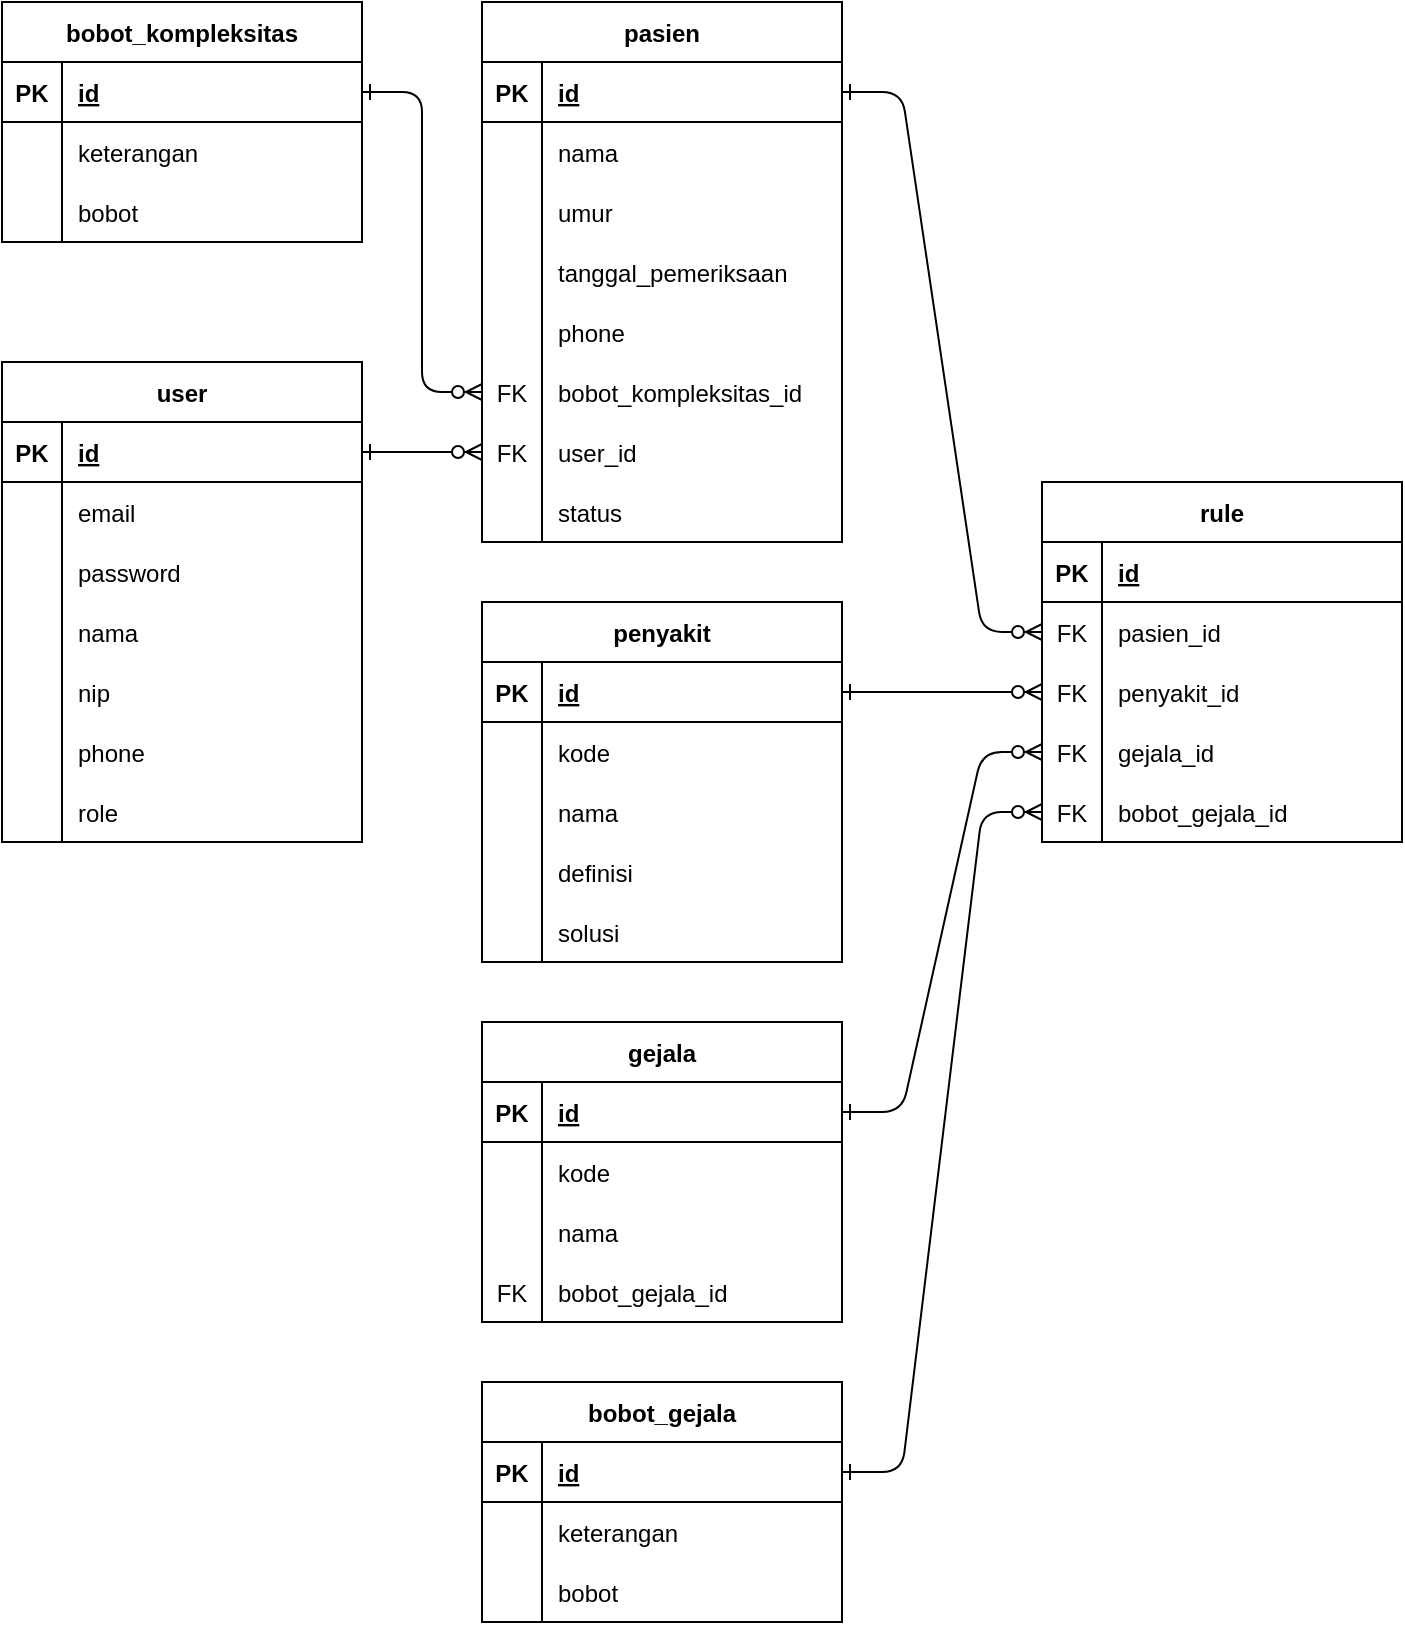 <mxfile version="20.8.16" type="device"><diagram id="R2lEEEUBdFMjLlhIrx00" name="Page-1"><mxGraphModel dx="749" dy="879" grid="1" gridSize="10" guides="1" tooltips="1" connect="1" arrows="1" fold="1" page="1" pageScale="1" pageWidth="850" pageHeight="1100" math="0" shadow="0" extFonts="Permanent Marker^https://fonts.googleapis.com/css?family=Permanent+Marker"><root><mxCell id="0"/><mxCell id="1" parent="0"/><mxCell id="hk6GwbG_TK2YWN2rz_Iq-6" value="user" style="shape=table;startSize=30;container=1;collapsible=1;childLayout=tableLayout;fixedRows=1;rowLines=0;fontStyle=1;align=center;resizeLast=1;" parent="1" vertex="1"><mxGeometry x="20" y="200" width="180" height="240" as="geometry"/></mxCell><mxCell id="hk6GwbG_TK2YWN2rz_Iq-7" value="" style="shape=tableRow;horizontal=0;startSize=0;swimlaneHead=0;swimlaneBody=0;fillColor=none;collapsible=0;dropTarget=0;points=[[0,0.5],[1,0.5]];portConstraint=eastwest;top=0;left=0;right=0;bottom=1;" parent="hk6GwbG_TK2YWN2rz_Iq-6" vertex="1"><mxGeometry y="30" width="180" height="30" as="geometry"/></mxCell><mxCell id="hk6GwbG_TK2YWN2rz_Iq-8" value="PK" style="shape=partialRectangle;connectable=0;fillColor=none;top=0;left=0;bottom=0;right=0;fontStyle=1;overflow=hidden;" parent="hk6GwbG_TK2YWN2rz_Iq-7" vertex="1"><mxGeometry width="30" height="30" as="geometry"><mxRectangle width="30" height="30" as="alternateBounds"/></mxGeometry></mxCell><mxCell id="hk6GwbG_TK2YWN2rz_Iq-9" value="id" style="shape=partialRectangle;connectable=0;fillColor=none;top=0;left=0;bottom=0;right=0;align=left;spacingLeft=6;fontStyle=5;overflow=hidden;" parent="hk6GwbG_TK2YWN2rz_Iq-7" vertex="1"><mxGeometry x="30" width="150" height="30" as="geometry"><mxRectangle width="150" height="30" as="alternateBounds"/></mxGeometry></mxCell><mxCell id="hk6GwbG_TK2YWN2rz_Iq-16" value="" style="shape=tableRow;horizontal=0;startSize=0;swimlaneHead=0;swimlaneBody=0;fillColor=none;collapsible=0;dropTarget=0;points=[[0,0.5],[1,0.5]];portConstraint=eastwest;top=0;left=0;right=0;bottom=0;" parent="hk6GwbG_TK2YWN2rz_Iq-6" vertex="1"><mxGeometry y="60" width="180" height="30" as="geometry"/></mxCell><mxCell id="hk6GwbG_TK2YWN2rz_Iq-17" value="" style="shape=partialRectangle;connectable=0;fillColor=none;top=0;left=0;bottom=0;right=0;editable=1;overflow=hidden;" parent="hk6GwbG_TK2YWN2rz_Iq-16" vertex="1"><mxGeometry width="30" height="30" as="geometry"><mxRectangle width="30" height="30" as="alternateBounds"/></mxGeometry></mxCell><mxCell id="hk6GwbG_TK2YWN2rz_Iq-18" value="email" style="shape=partialRectangle;connectable=0;fillColor=none;top=0;left=0;bottom=0;right=0;align=left;spacingLeft=6;overflow=hidden;" parent="hk6GwbG_TK2YWN2rz_Iq-16" vertex="1"><mxGeometry x="30" width="150" height="30" as="geometry"><mxRectangle width="150" height="30" as="alternateBounds"/></mxGeometry></mxCell><mxCell id="hk6GwbG_TK2YWN2rz_Iq-19" value="" style="shape=tableRow;horizontal=0;startSize=0;swimlaneHead=0;swimlaneBody=0;fillColor=none;collapsible=0;dropTarget=0;points=[[0,0.5],[1,0.5]];portConstraint=eastwest;top=0;left=0;right=0;bottom=0;" parent="hk6GwbG_TK2YWN2rz_Iq-6" vertex="1"><mxGeometry y="90" width="180" height="30" as="geometry"/></mxCell><mxCell id="hk6GwbG_TK2YWN2rz_Iq-20" value="" style="shape=partialRectangle;connectable=0;fillColor=none;top=0;left=0;bottom=0;right=0;editable=1;overflow=hidden;" parent="hk6GwbG_TK2YWN2rz_Iq-19" vertex="1"><mxGeometry width="30" height="30" as="geometry"><mxRectangle width="30" height="30" as="alternateBounds"/></mxGeometry></mxCell><mxCell id="hk6GwbG_TK2YWN2rz_Iq-21" value="password" style="shape=partialRectangle;connectable=0;fillColor=none;top=0;left=0;bottom=0;right=0;align=left;spacingLeft=6;overflow=hidden;" parent="hk6GwbG_TK2YWN2rz_Iq-19" vertex="1"><mxGeometry x="30" width="150" height="30" as="geometry"><mxRectangle width="150" height="30" as="alternateBounds"/></mxGeometry></mxCell><mxCell id="hk6GwbG_TK2YWN2rz_Iq-10" value="" style="shape=tableRow;horizontal=0;startSize=0;swimlaneHead=0;swimlaneBody=0;fillColor=none;collapsible=0;dropTarget=0;points=[[0,0.5],[1,0.5]];portConstraint=eastwest;top=0;left=0;right=0;bottom=0;" parent="hk6GwbG_TK2YWN2rz_Iq-6" vertex="1"><mxGeometry y="120" width="180" height="30" as="geometry"/></mxCell><mxCell id="hk6GwbG_TK2YWN2rz_Iq-11" value="" style="shape=partialRectangle;connectable=0;fillColor=none;top=0;left=0;bottom=0;right=0;editable=1;overflow=hidden;" parent="hk6GwbG_TK2YWN2rz_Iq-10" vertex="1"><mxGeometry width="30" height="30" as="geometry"><mxRectangle width="30" height="30" as="alternateBounds"/></mxGeometry></mxCell><mxCell id="hk6GwbG_TK2YWN2rz_Iq-12" value="nama" style="shape=partialRectangle;connectable=0;fillColor=none;top=0;left=0;bottom=0;right=0;align=left;spacingLeft=6;overflow=hidden;" parent="hk6GwbG_TK2YWN2rz_Iq-10" vertex="1"><mxGeometry x="30" width="150" height="30" as="geometry"><mxRectangle width="150" height="30" as="alternateBounds"/></mxGeometry></mxCell><mxCell id="hk6GwbG_TK2YWN2rz_Iq-13" value="" style="shape=tableRow;horizontal=0;startSize=0;swimlaneHead=0;swimlaneBody=0;fillColor=none;collapsible=0;dropTarget=0;points=[[0,0.5],[1,0.5]];portConstraint=eastwest;top=0;left=0;right=0;bottom=0;" parent="hk6GwbG_TK2YWN2rz_Iq-6" vertex="1"><mxGeometry y="150" width="180" height="30" as="geometry"/></mxCell><mxCell id="hk6GwbG_TK2YWN2rz_Iq-14" value="" style="shape=partialRectangle;connectable=0;fillColor=none;top=0;left=0;bottom=0;right=0;editable=1;overflow=hidden;" parent="hk6GwbG_TK2YWN2rz_Iq-13" vertex="1"><mxGeometry width="30" height="30" as="geometry"><mxRectangle width="30" height="30" as="alternateBounds"/></mxGeometry></mxCell><mxCell id="hk6GwbG_TK2YWN2rz_Iq-15" value="nip" style="shape=partialRectangle;connectable=0;fillColor=none;top=0;left=0;bottom=0;right=0;align=left;spacingLeft=6;overflow=hidden;" parent="hk6GwbG_TK2YWN2rz_Iq-13" vertex="1"><mxGeometry x="30" width="150" height="30" as="geometry"><mxRectangle width="150" height="30" as="alternateBounds"/></mxGeometry></mxCell><mxCell id="hk6GwbG_TK2YWN2rz_Iq-31" value="" style="shape=tableRow;horizontal=0;startSize=0;swimlaneHead=0;swimlaneBody=0;fillColor=none;collapsible=0;dropTarget=0;points=[[0,0.5],[1,0.5]];portConstraint=eastwest;top=0;left=0;right=0;bottom=0;" parent="hk6GwbG_TK2YWN2rz_Iq-6" vertex="1"><mxGeometry y="180" width="180" height="30" as="geometry"/></mxCell><mxCell id="hk6GwbG_TK2YWN2rz_Iq-32" value="" style="shape=partialRectangle;connectable=0;fillColor=none;top=0;left=0;bottom=0;right=0;editable=1;overflow=hidden;" parent="hk6GwbG_TK2YWN2rz_Iq-31" vertex="1"><mxGeometry width="30" height="30" as="geometry"><mxRectangle width="30" height="30" as="alternateBounds"/></mxGeometry></mxCell><mxCell id="hk6GwbG_TK2YWN2rz_Iq-33" value="phone" style="shape=partialRectangle;connectable=0;fillColor=none;top=0;left=0;bottom=0;right=0;align=left;spacingLeft=6;overflow=hidden;" parent="hk6GwbG_TK2YWN2rz_Iq-31" vertex="1"><mxGeometry x="30" width="150" height="30" as="geometry"><mxRectangle width="150" height="30" as="alternateBounds"/></mxGeometry></mxCell><mxCell id="hk6GwbG_TK2YWN2rz_Iq-28" value="" style="shape=tableRow;horizontal=0;startSize=0;swimlaneHead=0;swimlaneBody=0;fillColor=none;collapsible=0;dropTarget=0;points=[[0,0.5],[1,0.5]];portConstraint=eastwest;top=0;left=0;right=0;bottom=0;" parent="hk6GwbG_TK2YWN2rz_Iq-6" vertex="1"><mxGeometry y="210" width="180" height="30" as="geometry"/></mxCell><mxCell id="hk6GwbG_TK2YWN2rz_Iq-29" value="" style="shape=partialRectangle;connectable=0;fillColor=none;top=0;left=0;bottom=0;right=0;editable=1;overflow=hidden;" parent="hk6GwbG_TK2YWN2rz_Iq-28" vertex="1"><mxGeometry width="30" height="30" as="geometry"><mxRectangle width="30" height="30" as="alternateBounds"/></mxGeometry></mxCell><mxCell id="hk6GwbG_TK2YWN2rz_Iq-30" value="role" style="shape=partialRectangle;connectable=0;fillColor=none;top=0;left=0;bottom=0;right=0;align=left;spacingLeft=6;overflow=hidden;" parent="hk6GwbG_TK2YWN2rz_Iq-28" vertex="1"><mxGeometry x="30" width="150" height="30" as="geometry"><mxRectangle width="150" height="30" as="alternateBounds"/></mxGeometry></mxCell><mxCell id="hk6GwbG_TK2YWN2rz_Iq-34" value="pasien" style="shape=table;startSize=30;container=1;collapsible=1;childLayout=tableLayout;fixedRows=1;rowLines=0;fontStyle=1;align=center;resizeLast=1;" parent="1" vertex="1"><mxGeometry x="260" y="20" width="180" height="270" as="geometry"/></mxCell><mxCell id="hk6GwbG_TK2YWN2rz_Iq-35" value="" style="shape=tableRow;horizontal=0;startSize=0;swimlaneHead=0;swimlaneBody=0;fillColor=none;collapsible=0;dropTarget=0;points=[[0,0.5],[1,0.5]];portConstraint=eastwest;top=0;left=0;right=0;bottom=1;" parent="hk6GwbG_TK2YWN2rz_Iq-34" vertex="1"><mxGeometry y="30" width="180" height="30" as="geometry"/></mxCell><mxCell id="hk6GwbG_TK2YWN2rz_Iq-36" value="PK" style="shape=partialRectangle;connectable=0;fillColor=none;top=0;left=0;bottom=0;right=0;fontStyle=1;overflow=hidden;" parent="hk6GwbG_TK2YWN2rz_Iq-35" vertex="1"><mxGeometry width="30" height="30" as="geometry"><mxRectangle width="30" height="30" as="alternateBounds"/></mxGeometry></mxCell><mxCell id="hk6GwbG_TK2YWN2rz_Iq-37" value="id" style="shape=partialRectangle;connectable=0;fillColor=none;top=0;left=0;bottom=0;right=0;align=left;spacingLeft=6;fontStyle=5;overflow=hidden;" parent="hk6GwbG_TK2YWN2rz_Iq-35" vertex="1"><mxGeometry x="30" width="150" height="30" as="geometry"><mxRectangle width="150" height="30" as="alternateBounds"/></mxGeometry></mxCell><mxCell id="hk6GwbG_TK2YWN2rz_Iq-44" value="" style="shape=tableRow;horizontal=0;startSize=0;swimlaneHead=0;swimlaneBody=0;fillColor=none;collapsible=0;dropTarget=0;points=[[0,0.5],[1,0.5]];portConstraint=eastwest;top=0;left=0;right=0;bottom=0;" parent="hk6GwbG_TK2YWN2rz_Iq-34" vertex="1"><mxGeometry y="60" width="180" height="30" as="geometry"/></mxCell><mxCell id="hk6GwbG_TK2YWN2rz_Iq-45" value="" style="shape=partialRectangle;connectable=0;fillColor=none;top=0;left=0;bottom=0;right=0;editable=1;overflow=hidden;" parent="hk6GwbG_TK2YWN2rz_Iq-44" vertex="1"><mxGeometry width="30" height="30" as="geometry"><mxRectangle width="30" height="30" as="alternateBounds"/></mxGeometry></mxCell><mxCell id="hk6GwbG_TK2YWN2rz_Iq-46" value="nama" style="shape=partialRectangle;connectable=0;fillColor=none;top=0;left=0;bottom=0;right=0;align=left;spacingLeft=6;overflow=hidden;" parent="hk6GwbG_TK2YWN2rz_Iq-44" vertex="1"><mxGeometry x="30" width="150" height="30" as="geometry"><mxRectangle width="150" height="30" as="alternateBounds"/></mxGeometry></mxCell><mxCell id="hk6GwbG_TK2YWN2rz_Iq-38" value="" style="shape=tableRow;horizontal=0;startSize=0;swimlaneHead=0;swimlaneBody=0;fillColor=none;collapsible=0;dropTarget=0;points=[[0,0.5],[1,0.5]];portConstraint=eastwest;top=0;left=0;right=0;bottom=0;" parent="hk6GwbG_TK2YWN2rz_Iq-34" vertex="1"><mxGeometry y="90" width="180" height="30" as="geometry"/></mxCell><mxCell id="hk6GwbG_TK2YWN2rz_Iq-39" value="" style="shape=partialRectangle;connectable=0;fillColor=none;top=0;left=0;bottom=0;right=0;editable=1;overflow=hidden;" parent="hk6GwbG_TK2YWN2rz_Iq-38" vertex="1"><mxGeometry width="30" height="30" as="geometry"><mxRectangle width="30" height="30" as="alternateBounds"/></mxGeometry></mxCell><mxCell id="hk6GwbG_TK2YWN2rz_Iq-40" value="umur" style="shape=partialRectangle;connectable=0;fillColor=none;top=0;left=0;bottom=0;right=0;align=left;spacingLeft=6;overflow=hidden;" parent="hk6GwbG_TK2YWN2rz_Iq-38" vertex="1"><mxGeometry x="30" width="150" height="30" as="geometry"><mxRectangle width="150" height="30" as="alternateBounds"/></mxGeometry></mxCell><mxCell id="hk6GwbG_TK2YWN2rz_Iq-41" value="" style="shape=tableRow;horizontal=0;startSize=0;swimlaneHead=0;swimlaneBody=0;fillColor=none;collapsible=0;dropTarget=0;points=[[0,0.5],[1,0.5]];portConstraint=eastwest;top=0;left=0;right=0;bottom=0;" parent="hk6GwbG_TK2YWN2rz_Iq-34" vertex="1"><mxGeometry y="120" width="180" height="30" as="geometry"/></mxCell><mxCell id="hk6GwbG_TK2YWN2rz_Iq-42" value="" style="shape=partialRectangle;connectable=0;fillColor=none;top=0;left=0;bottom=0;right=0;editable=1;overflow=hidden;" parent="hk6GwbG_TK2YWN2rz_Iq-41" vertex="1"><mxGeometry width="30" height="30" as="geometry"><mxRectangle width="30" height="30" as="alternateBounds"/></mxGeometry></mxCell><mxCell id="hk6GwbG_TK2YWN2rz_Iq-43" value="tanggal_pemeriksaan" style="shape=partialRectangle;connectable=0;fillColor=none;top=0;left=0;bottom=0;right=0;align=left;spacingLeft=6;overflow=hidden;" parent="hk6GwbG_TK2YWN2rz_Iq-41" vertex="1"><mxGeometry x="30" width="150" height="30" as="geometry"><mxRectangle width="150" height="30" as="alternateBounds"/></mxGeometry></mxCell><mxCell id="hk6GwbG_TK2YWN2rz_Iq-50" value="" style="shape=tableRow;horizontal=0;startSize=0;swimlaneHead=0;swimlaneBody=0;fillColor=none;collapsible=0;dropTarget=0;points=[[0,0.5],[1,0.5]];portConstraint=eastwest;top=0;left=0;right=0;bottom=0;" parent="hk6GwbG_TK2YWN2rz_Iq-34" vertex="1"><mxGeometry y="150" width="180" height="30" as="geometry"/></mxCell><mxCell id="hk6GwbG_TK2YWN2rz_Iq-51" value="" style="shape=partialRectangle;connectable=0;fillColor=none;top=0;left=0;bottom=0;right=0;editable=1;overflow=hidden;" parent="hk6GwbG_TK2YWN2rz_Iq-50" vertex="1"><mxGeometry width="30" height="30" as="geometry"><mxRectangle width="30" height="30" as="alternateBounds"/></mxGeometry></mxCell><mxCell id="hk6GwbG_TK2YWN2rz_Iq-52" value="phone" style="shape=partialRectangle;connectable=0;fillColor=none;top=0;left=0;bottom=0;right=0;align=left;spacingLeft=6;overflow=hidden;" parent="hk6GwbG_TK2YWN2rz_Iq-50" vertex="1"><mxGeometry x="30" width="150" height="30" as="geometry"><mxRectangle width="150" height="30" as="alternateBounds"/></mxGeometry></mxCell><mxCell id="hk6GwbG_TK2YWN2rz_Iq-121" value="" style="shape=tableRow;horizontal=0;startSize=0;swimlaneHead=0;swimlaneBody=0;fillColor=none;collapsible=0;dropTarget=0;points=[[0,0.5],[1,0.5]];portConstraint=eastwest;top=0;left=0;right=0;bottom=0;" parent="hk6GwbG_TK2YWN2rz_Iq-34" vertex="1"><mxGeometry y="180" width="180" height="30" as="geometry"/></mxCell><mxCell id="hk6GwbG_TK2YWN2rz_Iq-122" value="FK" style="shape=partialRectangle;connectable=0;fillColor=none;top=0;left=0;bottom=0;right=0;editable=1;overflow=hidden;" parent="hk6GwbG_TK2YWN2rz_Iq-121" vertex="1"><mxGeometry width="30" height="30" as="geometry"><mxRectangle width="30" height="30" as="alternateBounds"/></mxGeometry></mxCell><mxCell id="hk6GwbG_TK2YWN2rz_Iq-123" value="bobot_kompleksitas_id" style="shape=partialRectangle;connectable=0;fillColor=none;top=0;left=0;bottom=0;right=0;align=left;spacingLeft=6;overflow=hidden;" parent="hk6GwbG_TK2YWN2rz_Iq-121" vertex="1"><mxGeometry x="30" width="150" height="30" as="geometry"><mxRectangle width="150" height="30" as="alternateBounds"/></mxGeometry></mxCell><mxCell id="hk6GwbG_TK2YWN2rz_Iq-148" value="" style="shape=tableRow;horizontal=0;startSize=0;swimlaneHead=0;swimlaneBody=0;fillColor=none;collapsible=0;dropTarget=0;points=[[0,0.5],[1,0.5]];portConstraint=eastwest;top=0;left=0;right=0;bottom=0;" parent="hk6GwbG_TK2YWN2rz_Iq-34" vertex="1"><mxGeometry y="210" width="180" height="30" as="geometry"/></mxCell><mxCell id="hk6GwbG_TK2YWN2rz_Iq-149" value="FK" style="shape=partialRectangle;connectable=0;fillColor=none;top=0;left=0;bottom=0;right=0;editable=1;overflow=hidden;" parent="hk6GwbG_TK2YWN2rz_Iq-148" vertex="1"><mxGeometry width="30" height="30" as="geometry"><mxRectangle width="30" height="30" as="alternateBounds"/></mxGeometry></mxCell><mxCell id="hk6GwbG_TK2YWN2rz_Iq-150" value="user_id" style="shape=partialRectangle;connectable=0;fillColor=none;top=0;left=0;bottom=0;right=0;align=left;spacingLeft=6;overflow=hidden;" parent="hk6GwbG_TK2YWN2rz_Iq-148" vertex="1"><mxGeometry x="30" width="150" height="30" as="geometry"><mxRectangle width="150" height="30" as="alternateBounds"/></mxGeometry></mxCell><mxCell id="RobQFJGnd5hg4rgjXvaj-1" value="" style="shape=tableRow;horizontal=0;startSize=0;swimlaneHead=0;swimlaneBody=0;fillColor=none;collapsible=0;dropTarget=0;points=[[0,0.5],[1,0.5]];portConstraint=eastwest;top=0;left=0;right=0;bottom=0;" vertex="1" parent="hk6GwbG_TK2YWN2rz_Iq-34"><mxGeometry y="240" width="180" height="30" as="geometry"/></mxCell><mxCell id="RobQFJGnd5hg4rgjXvaj-2" value="" style="shape=partialRectangle;connectable=0;fillColor=none;top=0;left=0;bottom=0;right=0;editable=1;overflow=hidden;" vertex="1" parent="RobQFJGnd5hg4rgjXvaj-1"><mxGeometry width="30" height="30" as="geometry"><mxRectangle width="30" height="30" as="alternateBounds"/></mxGeometry></mxCell><mxCell id="RobQFJGnd5hg4rgjXvaj-3" value="status" style="shape=partialRectangle;connectable=0;fillColor=none;top=0;left=0;bottom=0;right=0;align=left;spacingLeft=6;overflow=hidden;" vertex="1" parent="RobQFJGnd5hg4rgjXvaj-1"><mxGeometry x="30" width="150" height="30" as="geometry"><mxRectangle width="150" height="30" as="alternateBounds"/></mxGeometry></mxCell><mxCell id="hk6GwbG_TK2YWN2rz_Iq-56" value="penyakit" style="shape=table;startSize=30;container=1;collapsible=1;childLayout=tableLayout;fixedRows=1;rowLines=0;fontStyle=1;align=center;resizeLast=1;" parent="1" vertex="1"><mxGeometry x="260" y="320" width="180" height="180" as="geometry"/></mxCell><mxCell id="hk6GwbG_TK2YWN2rz_Iq-57" value="" style="shape=tableRow;horizontal=0;startSize=0;swimlaneHead=0;swimlaneBody=0;fillColor=none;collapsible=0;dropTarget=0;points=[[0,0.5],[1,0.5]];portConstraint=eastwest;top=0;left=0;right=0;bottom=1;" parent="hk6GwbG_TK2YWN2rz_Iq-56" vertex="1"><mxGeometry y="30" width="180" height="30" as="geometry"/></mxCell><mxCell id="hk6GwbG_TK2YWN2rz_Iq-58" value="PK" style="shape=partialRectangle;connectable=0;fillColor=none;top=0;left=0;bottom=0;right=0;fontStyle=1;overflow=hidden;" parent="hk6GwbG_TK2YWN2rz_Iq-57" vertex="1"><mxGeometry width="30" height="30" as="geometry"><mxRectangle width="30" height="30" as="alternateBounds"/></mxGeometry></mxCell><mxCell id="hk6GwbG_TK2YWN2rz_Iq-59" value="id" style="shape=partialRectangle;connectable=0;fillColor=none;top=0;left=0;bottom=0;right=0;align=left;spacingLeft=6;fontStyle=5;overflow=hidden;" parent="hk6GwbG_TK2YWN2rz_Iq-57" vertex="1"><mxGeometry x="30" width="150" height="30" as="geometry"><mxRectangle width="150" height="30" as="alternateBounds"/></mxGeometry></mxCell><mxCell id="hk6GwbG_TK2YWN2rz_Iq-60" value="" style="shape=tableRow;horizontal=0;startSize=0;swimlaneHead=0;swimlaneBody=0;fillColor=none;collapsible=0;dropTarget=0;points=[[0,0.5],[1,0.5]];portConstraint=eastwest;top=0;left=0;right=0;bottom=0;" parent="hk6GwbG_TK2YWN2rz_Iq-56" vertex="1"><mxGeometry y="60" width="180" height="30" as="geometry"/></mxCell><mxCell id="hk6GwbG_TK2YWN2rz_Iq-61" value="" style="shape=partialRectangle;connectable=0;fillColor=none;top=0;left=0;bottom=0;right=0;editable=1;overflow=hidden;" parent="hk6GwbG_TK2YWN2rz_Iq-60" vertex="1"><mxGeometry width="30" height="30" as="geometry"><mxRectangle width="30" height="30" as="alternateBounds"/></mxGeometry></mxCell><mxCell id="hk6GwbG_TK2YWN2rz_Iq-62" value="kode" style="shape=partialRectangle;connectable=0;fillColor=none;top=0;left=0;bottom=0;right=0;align=left;spacingLeft=6;overflow=hidden;" parent="hk6GwbG_TK2YWN2rz_Iq-60" vertex="1"><mxGeometry x="30" width="150" height="30" as="geometry"><mxRectangle width="150" height="30" as="alternateBounds"/></mxGeometry></mxCell><mxCell id="hk6GwbG_TK2YWN2rz_Iq-63" value="" style="shape=tableRow;horizontal=0;startSize=0;swimlaneHead=0;swimlaneBody=0;fillColor=none;collapsible=0;dropTarget=0;points=[[0,0.5],[1,0.5]];portConstraint=eastwest;top=0;left=0;right=0;bottom=0;" parent="hk6GwbG_TK2YWN2rz_Iq-56" vertex="1"><mxGeometry y="90" width="180" height="30" as="geometry"/></mxCell><mxCell id="hk6GwbG_TK2YWN2rz_Iq-64" value="" style="shape=partialRectangle;connectable=0;fillColor=none;top=0;left=0;bottom=0;right=0;editable=1;overflow=hidden;" parent="hk6GwbG_TK2YWN2rz_Iq-63" vertex="1"><mxGeometry width="30" height="30" as="geometry"><mxRectangle width="30" height="30" as="alternateBounds"/></mxGeometry></mxCell><mxCell id="hk6GwbG_TK2YWN2rz_Iq-65" value="nama" style="shape=partialRectangle;connectable=0;fillColor=none;top=0;left=0;bottom=0;right=0;align=left;spacingLeft=6;overflow=hidden;" parent="hk6GwbG_TK2YWN2rz_Iq-63" vertex="1"><mxGeometry x="30" width="150" height="30" as="geometry"><mxRectangle width="150" height="30" as="alternateBounds"/></mxGeometry></mxCell><mxCell id="hk6GwbG_TK2YWN2rz_Iq-85" value="" style="shape=tableRow;horizontal=0;startSize=0;swimlaneHead=0;swimlaneBody=0;fillColor=none;collapsible=0;dropTarget=0;points=[[0,0.5],[1,0.5]];portConstraint=eastwest;top=0;left=0;right=0;bottom=0;" parent="hk6GwbG_TK2YWN2rz_Iq-56" vertex="1"><mxGeometry y="120" width="180" height="30" as="geometry"/></mxCell><mxCell id="hk6GwbG_TK2YWN2rz_Iq-86" value="" style="shape=partialRectangle;connectable=0;fillColor=none;top=0;left=0;bottom=0;right=0;editable=1;overflow=hidden;" parent="hk6GwbG_TK2YWN2rz_Iq-85" vertex="1"><mxGeometry width="30" height="30" as="geometry"><mxRectangle width="30" height="30" as="alternateBounds"/></mxGeometry></mxCell><mxCell id="hk6GwbG_TK2YWN2rz_Iq-87" value="definisi" style="shape=partialRectangle;connectable=0;fillColor=none;top=0;left=0;bottom=0;right=0;align=left;spacingLeft=6;overflow=hidden;" parent="hk6GwbG_TK2YWN2rz_Iq-85" vertex="1"><mxGeometry x="30" width="150" height="30" as="geometry"><mxRectangle width="150" height="30" as="alternateBounds"/></mxGeometry></mxCell><mxCell id="hk6GwbG_TK2YWN2rz_Iq-88" value="" style="shape=tableRow;horizontal=0;startSize=0;swimlaneHead=0;swimlaneBody=0;fillColor=none;collapsible=0;dropTarget=0;points=[[0,0.5],[1,0.5]];portConstraint=eastwest;top=0;left=0;right=0;bottom=0;" parent="hk6GwbG_TK2YWN2rz_Iq-56" vertex="1"><mxGeometry y="150" width="180" height="30" as="geometry"/></mxCell><mxCell id="hk6GwbG_TK2YWN2rz_Iq-89" value="" style="shape=partialRectangle;connectable=0;fillColor=none;top=0;left=0;bottom=0;right=0;editable=1;overflow=hidden;" parent="hk6GwbG_TK2YWN2rz_Iq-88" vertex="1"><mxGeometry width="30" height="30" as="geometry"><mxRectangle width="30" height="30" as="alternateBounds"/></mxGeometry></mxCell><mxCell id="hk6GwbG_TK2YWN2rz_Iq-90" value="solusi" style="shape=partialRectangle;connectable=0;fillColor=none;top=0;left=0;bottom=0;right=0;align=left;spacingLeft=6;overflow=hidden;" parent="hk6GwbG_TK2YWN2rz_Iq-88" vertex="1"><mxGeometry x="30" width="150" height="30" as="geometry"><mxRectangle width="150" height="30" as="alternateBounds"/></mxGeometry></mxCell><mxCell id="hk6GwbG_TK2YWN2rz_Iq-72" value="gejala" style="shape=table;startSize=30;container=1;collapsible=1;childLayout=tableLayout;fixedRows=1;rowLines=0;fontStyle=1;align=center;resizeLast=1;" parent="1" vertex="1"><mxGeometry x="260" y="530" width="180" height="150" as="geometry"/></mxCell><mxCell id="hk6GwbG_TK2YWN2rz_Iq-73" value="" style="shape=tableRow;horizontal=0;startSize=0;swimlaneHead=0;swimlaneBody=0;fillColor=none;collapsible=0;dropTarget=0;points=[[0,0.5],[1,0.5]];portConstraint=eastwest;top=0;left=0;right=0;bottom=1;" parent="hk6GwbG_TK2YWN2rz_Iq-72" vertex="1"><mxGeometry y="30" width="180" height="30" as="geometry"/></mxCell><mxCell id="hk6GwbG_TK2YWN2rz_Iq-74" value="PK" style="shape=partialRectangle;connectable=0;fillColor=none;top=0;left=0;bottom=0;right=0;fontStyle=1;overflow=hidden;" parent="hk6GwbG_TK2YWN2rz_Iq-73" vertex="1"><mxGeometry width="30" height="30" as="geometry"><mxRectangle width="30" height="30" as="alternateBounds"/></mxGeometry></mxCell><mxCell id="hk6GwbG_TK2YWN2rz_Iq-75" value="id" style="shape=partialRectangle;connectable=0;fillColor=none;top=0;left=0;bottom=0;right=0;align=left;spacingLeft=6;fontStyle=5;overflow=hidden;" parent="hk6GwbG_TK2YWN2rz_Iq-73" vertex="1"><mxGeometry x="30" width="150" height="30" as="geometry"><mxRectangle width="150" height="30" as="alternateBounds"/></mxGeometry></mxCell><mxCell id="hk6GwbG_TK2YWN2rz_Iq-76" value="" style="shape=tableRow;horizontal=0;startSize=0;swimlaneHead=0;swimlaneBody=0;fillColor=none;collapsible=0;dropTarget=0;points=[[0,0.5],[1,0.5]];portConstraint=eastwest;top=0;left=0;right=0;bottom=0;" parent="hk6GwbG_TK2YWN2rz_Iq-72" vertex="1"><mxGeometry y="60" width="180" height="30" as="geometry"/></mxCell><mxCell id="hk6GwbG_TK2YWN2rz_Iq-77" value="" style="shape=partialRectangle;connectable=0;fillColor=none;top=0;left=0;bottom=0;right=0;editable=1;overflow=hidden;" parent="hk6GwbG_TK2YWN2rz_Iq-76" vertex="1"><mxGeometry width="30" height="30" as="geometry"><mxRectangle width="30" height="30" as="alternateBounds"/></mxGeometry></mxCell><mxCell id="hk6GwbG_TK2YWN2rz_Iq-78" value="kode" style="shape=partialRectangle;connectable=0;fillColor=none;top=0;left=0;bottom=0;right=0;align=left;spacingLeft=6;overflow=hidden;" parent="hk6GwbG_TK2YWN2rz_Iq-76" vertex="1"><mxGeometry x="30" width="150" height="30" as="geometry"><mxRectangle width="150" height="30" as="alternateBounds"/></mxGeometry></mxCell><mxCell id="hk6GwbG_TK2YWN2rz_Iq-79" value="" style="shape=tableRow;horizontal=0;startSize=0;swimlaneHead=0;swimlaneBody=0;fillColor=none;collapsible=0;dropTarget=0;points=[[0,0.5],[1,0.5]];portConstraint=eastwest;top=0;left=0;right=0;bottom=0;" parent="hk6GwbG_TK2YWN2rz_Iq-72" vertex="1"><mxGeometry y="90" width="180" height="30" as="geometry"/></mxCell><mxCell id="hk6GwbG_TK2YWN2rz_Iq-80" value="" style="shape=partialRectangle;connectable=0;fillColor=none;top=0;left=0;bottom=0;right=0;editable=1;overflow=hidden;" parent="hk6GwbG_TK2YWN2rz_Iq-79" vertex="1"><mxGeometry width="30" height="30" as="geometry"><mxRectangle width="30" height="30" as="alternateBounds"/></mxGeometry></mxCell><mxCell id="hk6GwbG_TK2YWN2rz_Iq-81" value="nama" style="shape=partialRectangle;connectable=0;fillColor=none;top=0;left=0;bottom=0;right=0;align=left;spacingLeft=6;overflow=hidden;" parent="hk6GwbG_TK2YWN2rz_Iq-79" vertex="1"><mxGeometry x="30" width="150" height="30" as="geometry"><mxRectangle width="150" height="30" as="alternateBounds"/></mxGeometry></mxCell><mxCell id="hk6GwbG_TK2YWN2rz_Iq-118" value="" style="shape=tableRow;horizontal=0;startSize=0;swimlaneHead=0;swimlaneBody=0;fillColor=none;collapsible=0;dropTarget=0;points=[[0,0.5],[1,0.5]];portConstraint=eastwest;top=0;left=0;right=0;bottom=0;" parent="hk6GwbG_TK2YWN2rz_Iq-72" vertex="1"><mxGeometry y="120" width="180" height="30" as="geometry"/></mxCell><mxCell id="hk6GwbG_TK2YWN2rz_Iq-119" value="FK" style="shape=partialRectangle;connectable=0;fillColor=none;top=0;left=0;bottom=0;right=0;editable=1;overflow=hidden;" parent="hk6GwbG_TK2YWN2rz_Iq-118" vertex="1"><mxGeometry width="30" height="30" as="geometry"><mxRectangle width="30" height="30" as="alternateBounds"/></mxGeometry></mxCell><mxCell id="hk6GwbG_TK2YWN2rz_Iq-120" value="bobot_gejala_id" style="shape=partialRectangle;connectable=0;fillColor=none;top=0;left=0;bottom=0;right=0;align=left;spacingLeft=6;overflow=hidden;" parent="hk6GwbG_TK2YWN2rz_Iq-118" vertex="1"><mxGeometry x="30" width="150" height="30" as="geometry"><mxRectangle width="150" height="30" as="alternateBounds"/></mxGeometry></mxCell><mxCell id="hk6GwbG_TK2YWN2rz_Iq-91" value="bobot_gejala" style="shape=table;startSize=30;container=1;collapsible=1;childLayout=tableLayout;fixedRows=1;rowLines=0;fontStyle=1;align=center;resizeLast=1;" parent="1" vertex="1"><mxGeometry x="260" y="710" width="180" height="120" as="geometry"/></mxCell><mxCell id="hk6GwbG_TK2YWN2rz_Iq-92" value="" style="shape=tableRow;horizontal=0;startSize=0;swimlaneHead=0;swimlaneBody=0;fillColor=none;collapsible=0;dropTarget=0;points=[[0,0.5],[1,0.5]];portConstraint=eastwest;top=0;left=0;right=0;bottom=1;" parent="hk6GwbG_TK2YWN2rz_Iq-91" vertex="1"><mxGeometry y="30" width="180" height="30" as="geometry"/></mxCell><mxCell id="hk6GwbG_TK2YWN2rz_Iq-93" value="PK" style="shape=partialRectangle;connectable=0;fillColor=none;top=0;left=0;bottom=0;right=0;fontStyle=1;overflow=hidden;" parent="hk6GwbG_TK2YWN2rz_Iq-92" vertex="1"><mxGeometry width="30" height="30" as="geometry"><mxRectangle width="30" height="30" as="alternateBounds"/></mxGeometry></mxCell><mxCell id="hk6GwbG_TK2YWN2rz_Iq-94" value="id" style="shape=partialRectangle;connectable=0;fillColor=none;top=0;left=0;bottom=0;right=0;align=left;spacingLeft=6;fontStyle=5;overflow=hidden;" parent="hk6GwbG_TK2YWN2rz_Iq-92" vertex="1"><mxGeometry x="30" width="150" height="30" as="geometry"><mxRectangle width="150" height="30" as="alternateBounds"/></mxGeometry></mxCell><mxCell id="hk6GwbG_TK2YWN2rz_Iq-98" value="" style="shape=tableRow;horizontal=0;startSize=0;swimlaneHead=0;swimlaneBody=0;fillColor=none;collapsible=0;dropTarget=0;points=[[0,0.5],[1,0.5]];portConstraint=eastwest;top=0;left=0;right=0;bottom=0;" parent="hk6GwbG_TK2YWN2rz_Iq-91" vertex="1"><mxGeometry y="60" width="180" height="30" as="geometry"/></mxCell><mxCell id="hk6GwbG_TK2YWN2rz_Iq-99" value="" style="shape=partialRectangle;connectable=0;fillColor=none;top=0;left=0;bottom=0;right=0;editable=1;overflow=hidden;" parent="hk6GwbG_TK2YWN2rz_Iq-98" vertex="1"><mxGeometry width="30" height="30" as="geometry"><mxRectangle width="30" height="30" as="alternateBounds"/></mxGeometry></mxCell><mxCell id="hk6GwbG_TK2YWN2rz_Iq-100" value="keterangan" style="shape=partialRectangle;connectable=0;fillColor=none;top=0;left=0;bottom=0;right=0;align=left;spacingLeft=6;overflow=hidden;" parent="hk6GwbG_TK2YWN2rz_Iq-98" vertex="1"><mxGeometry x="30" width="150" height="30" as="geometry"><mxRectangle width="150" height="30" as="alternateBounds"/></mxGeometry></mxCell><mxCell id="hk6GwbG_TK2YWN2rz_Iq-95" value="" style="shape=tableRow;horizontal=0;startSize=0;swimlaneHead=0;swimlaneBody=0;fillColor=none;collapsible=0;dropTarget=0;points=[[0,0.5],[1,0.5]];portConstraint=eastwest;top=0;left=0;right=0;bottom=0;" parent="hk6GwbG_TK2YWN2rz_Iq-91" vertex="1"><mxGeometry y="90" width="180" height="30" as="geometry"/></mxCell><mxCell id="hk6GwbG_TK2YWN2rz_Iq-96" value="" style="shape=partialRectangle;connectable=0;fillColor=none;top=0;left=0;bottom=0;right=0;editable=1;overflow=hidden;" parent="hk6GwbG_TK2YWN2rz_Iq-95" vertex="1"><mxGeometry width="30" height="30" as="geometry"><mxRectangle width="30" height="30" as="alternateBounds"/></mxGeometry></mxCell><mxCell id="hk6GwbG_TK2YWN2rz_Iq-97" value="bobot" style="shape=partialRectangle;connectable=0;fillColor=none;top=0;left=0;bottom=0;right=0;align=left;spacingLeft=6;overflow=hidden;" parent="hk6GwbG_TK2YWN2rz_Iq-95" vertex="1"><mxGeometry x="30" width="150" height="30" as="geometry"><mxRectangle width="150" height="30" as="alternateBounds"/></mxGeometry></mxCell><mxCell id="hk6GwbG_TK2YWN2rz_Iq-101" value="bobot_kompleksitas" style="shape=table;startSize=30;container=1;collapsible=1;childLayout=tableLayout;fixedRows=1;rowLines=0;fontStyle=1;align=center;resizeLast=1;" parent="1" vertex="1"><mxGeometry x="20" y="20" width="180" height="120" as="geometry"/></mxCell><mxCell id="hk6GwbG_TK2YWN2rz_Iq-102" value="" style="shape=tableRow;horizontal=0;startSize=0;swimlaneHead=0;swimlaneBody=0;fillColor=none;collapsible=0;dropTarget=0;points=[[0,0.5],[1,0.5]];portConstraint=eastwest;top=0;left=0;right=0;bottom=1;" parent="hk6GwbG_TK2YWN2rz_Iq-101" vertex="1"><mxGeometry y="30" width="180" height="30" as="geometry"/></mxCell><mxCell id="hk6GwbG_TK2YWN2rz_Iq-103" value="PK" style="shape=partialRectangle;connectable=0;fillColor=none;top=0;left=0;bottom=0;right=0;fontStyle=1;overflow=hidden;" parent="hk6GwbG_TK2YWN2rz_Iq-102" vertex="1"><mxGeometry width="30" height="30" as="geometry"><mxRectangle width="30" height="30" as="alternateBounds"/></mxGeometry></mxCell><mxCell id="hk6GwbG_TK2YWN2rz_Iq-104" value="id" style="shape=partialRectangle;connectable=0;fillColor=none;top=0;left=0;bottom=0;right=0;align=left;spacingLeft=6;fontStyle=5;overflow=hidden;" parent="hk6GwbG_TK2YWN2rz_Iq-102" vertex="1"><mxGeometry x="30" width="150" height="30" as="geometry"><mxRectangle width="150" height="30" as="alternateBounds"/></mxGeometry></mxCell><mxCell id="hk6GwbG_TK2YWN2rz_Iq-108" value="" style="shape=tableRow;horizontal=0;startSize=0;swimlaneHead=0;swimlaneBody=0;fillColor=none;collapsible=0;dropTarget=0;points=[[0,0.5],[1,0.5]];portConstraint=eastwest;top=0;left=0;right=0;bottom=0;" parent="hk6GwbG_TK2YWN2rz_Iq-101" vertex="1"><mxGeometry y="60" width="180" height="30" as="geometry"/></mxCell><mxCell id="hk6GwbG_TK2YWN2rz_Iq-109" value="" style="shape=partialRectangle;connectable=0;fillColor=none;top=0;left=0;bottom=0;right=0;editable=1;overflow=hidden;" parent="hk6GwbG_TK2YWN2rz_Iq-108" vertex="1"><mxGeometry width="30" height="30" as="geometry"><mxRectangle width="30" height="30" as="alternateBounds"/></mxGeometry></mxCell><mxCell id="hk6GwbG_TK2YWN2rz_Iq-110" value="keterangan" style="shape=partialRectangle;connectable=0;fillColor=none;top=0;left=0;bottom=0;right=0;align=left;spacingLeft=6;overflow=hidden;" parent="hk6GwbG_TK2YWN2rz_Iq-108" vertex="1"><mxGeometry x="30" width="150" height="30" as="geometry"><mxRectangle width="150" height="30" as="alternateBounds"/></mxGeometry></mxCell><mxCell id="hk6GwbG_TK2YWN2rz_Iq-105" value="" style="shape=tableRow;horizontal=0;startSize=0;swimlaneHead=0;swimlaneBody=0;fillColor=none;collapsible=0;dropTarget=0;points=[[0,0.5],[1,0.5]];portConstraint=eastwest;top=0;left=0;right=0;bottom=0;" parent="hk6GwbG_TK2YWN2rz_Iq-101" vertex="1"><mxGeometry y="90" width="180" height="30" as="geometry"/></mxCell><mxCell id="hk6GwbG_TK2YWN2rz_Iq-106" value="" style="shape=partialRectangle;connectable=0;fillColor=none;top=0;left=0;bottom=0;right=0;editable=1;overflow=hidden;" parent="hk6GwbG_TK2YWN2rz_Iq-105" vertex="1"><mxGeometry width="30" height="30" as="geometry"><mxRectangle width="30" height="30" as="alternateBounds"/></mxGeometry></mxCell><mxCell id="hk6GwbG_TK2YWN2rz_Iq-107" value="bobot" style="shape=partialRectangle;connectable=0;fillColor=none;top=0;left=0;bottom=0;right=0;align=left;spacingLeft=6;overflow=hidden;" parent="hk6GwbG_TK2YWN2rz_Iq-105" vertex="1"><mxGeometry x="30" width="150" height="30" as="geometry"><mxRectangle width="150" height="30" as="alternateBounds"/></mxGeometry></mxCell><mxCell id="hk6GwbG_TK2YWN2rz_Iq-114" value="" style="edgeStyle=entityRelationEdgeStyle;endArrow=ERzeroToMany;startArrow=ERone;endFill=1;startFill=0;" parent="1" source="hk6GwbG_TK2YWN2rz_Iq-92" target="RobQFJGnd5hg4rgjXvaj-5" edge="1"><mxGeometry width="100" height="100" relative="1" as="geometry"><mxPoint x="670" y="-505" as="sourcePoint"/><mxPoint x="820" as="targetPoint"/></mxGeometry></mxCell><mxCell id="hk6GwbG_TK2YWN2rz_Iq-124" value="" style="edgeStyle=entityRelationEdgeStyle;endArrow=ERzeroToMany;startArrow=ERone;endFill=1;startFill=0;" parent="1" source="hk6GwbG_TK2YWN2rz_Iq-102" target="hk6GwbG_TK2YWN2rz_Iq-121" edge="1"><mxGeometry width="100" height="100" relative="1" as="geometry"><mxPoint x="120" y="300" as="sourcePoint"/><mxPoint x="60" y="500" as="targetPoint"/></mxGeometry></mxCell><mxCell id="hk6GwbG_TK2YWN2rz_Iq-125" value="rule" style="shape=table;startSize=30;container=1;collapsible=1;childLayout=tableLayout;fixedRows=1;rowLines=0;fontStyle=1;align=center;resizeLast=1;" parent="1" vertex="1"><mxGeometry x="540" y="260" width="180" height="180" as="geometry"/></mxCell><mxCell id="hk6GwbG_TK2YWN2rz_Iq-126" value="" style="shape=tableRow;horizontal=0;startSize=0;swimlaneHead=0;swimlaneBody=0;fillColor=none;collapsible=0;dropTarget=0;points=[[0,0.5],[1,0.5]];portConstraint=eastwest;top=0;left=0;right=0;bottom=1;" parent="hk6GwbG_TK2YWN2rz_Iq-125" vertex="1"><mxGeometry y="30" width="180" height="30" as="geometry"/></mxCell><mxCell id="hk6GwbG_TK2YWN2rz_Iq-127" value="PK" style="shape=partialRectangle;connectable=0;fillColor=none;top=0;left=0;bottom=0;right=0;fontStyle=1;overflow=hidden;" parent="hk6GwbG_TK2YWN2rz_Iq-126" vertex="1"><mxGeometry width="30" height="30" as="geometry"><mxRectangle width="30" height="30" as="alternateBounds"/></mxGeometry></mxCell><mxCell id="hk6GwbG_TK2YWN2rz_Iq-128" value="id" style="shape=partialRectangle;connectable=0;fillColor=none;top=0;left=0;bottom=0;right=0;align=left;spacingLeft=6;fontStyle=5;overflow=hidden;" parent="hk6GwbG_TK2YWN2rz_Iq-126" vertex="1"><mxGeometry x="30" width="150" height="30" as="geometry"><mxRectangle width="150" height="30" as="alternateBounds"/></mxGeometry></mxCell><mxCell id="hk6GwbG_TK2YWN2rz_Iq-129" value="" style="shape=tableRow;horizontal=0;startSize=0;swimlaneHead=0;swimlaneBody=0;fillColor=none;collapsible=0;dropTarget=0;points=[[0,0.5],[1,0.5]];portConstraint=eastwest;top=0;left=0;right=0;bottom=0;" parent="hk6GwbG_TK2YWN2rz_Iq-125" vertex="1"><mxGeometry y="60" width="180" height="30" as="geometry"/></mxCell><mxCell id="hk6GwbG_TK2YWN2rz_Iq-130" value="FK" style="shape=partialRectangle;connectable=0;fillColor=none;top=0;left=0;bottom=0;right=0;editable=1;overflow=hidden;" parent="hk6GwbG_TK2YWN2rz_Iq-129" vertex="1"><mxGeometry width="30" height="30" as="geometry"><mxRectangle width="30" height="30" as="alternateBounds"/></mxGeometry></mxCell><mxCell id="hk6GwbG_TK2YWN2rz_Iq-131" value="pasien_id" style="shape=partialRectangle;connectable=0;fillColor=none;top=0;left=0;bottom=0;right=0;align=left;spacingLeft=6;overflow=hidden;" parent="hk6GwbG_TK2YWN2rz_Iq-129" vertex="1"><mxGeometry x="30" width="150" height="30" as="geometry"><mxRectangle width="150" height="30" as="alternateBounds"/></mxGeometry></mxCell><mxCell id="hk6GwbG_TK2YWN2rz_Iq-132" value="" style="shape=tableRow;horizontal=0;startSize=0;swimlaneHead=0;swimlaneBody=0;fillColor=none;collapsible=0;dropTarget=0;points=[[0,0.5],[1,0.5]];portConstraint=eastwest;top=0;left=0;right=0;bottom=0;" parent="hk6GwbG_TK2YWN2rz_Iq-125" vertex="1"><mxGeometry y="90" width="180" height="30" as="geometry"/></mxCell><mxCell id="hk6GwbG_TK2YWN2rz_Iq-133" value="FK" style="shape=partialRectangle;connectable=0;fillColor=none;top=0;left=0;bottom=0;right=0;editable=1;overflow=hidden;" parent="hk6GwbG_TK2YWN2rz_Iq-132" vertex="1"><mxGeometry width="30" height="30" as="geometry"><mxRectangle width="30" height="30" as="alternateBounds"/></mxGeometry></mxCell><mxCell id="hk6GwbG_TK2YWN2rz_Iq-134" value="penyakit_id" style="shape=partialRectangle;connectable=0;fillColor=none;top=0;left=0;bottom=0;right=0;align=left;spacingLeft=6;overflow=hidden;" parent="hk6GwbG_TK2YWN2rz_Iq-132" vertex="1"><mxGeometry x="30" width="150" height="30" as="geometry"><mxRectangle width="150" height="30" as="alternateBounds"/></mxGeometry></mxCell><mxCell id="hk6GwbG_TK2YWN2rz_Iq-135" value="" style="shape=tableRow;horizontal=0;startSize=0;swimlaneHead=0;swimlaneBody=0;fillColor=none;collapsible=0;dropTarget=0;points=[[0,0.5],[1,0.5]];portConstraint=eastwest;top=0;left=0;right=0;bottom=0;" parent="hk6GwbG_TK2YWN2rz_Iq-125" vertex="1"><mxGeometry y="120" width="180" height="30" as="geometry"/></mxCell><mxCell id="hk6GwbG_TK2YWN2rz_Iq-136" value="FK" style="shape=partialRectangle;connectable=0;fillColor=none;top=0;left=0;bottom=0;right=0;editable=1;overflow=hidden;" parent="hk6GwbG_TK2YWN2rz_Iq-135" vertex="1"><mxGeometry width="30" height="30" as="geometry"><mxRectangle width="30" height="30" as="alternateBounds"/></mxGeometry></mxCell><mxCell id="hk6GwbG_TK2YWN2rz_Iq-137" value="gejala_id" style="shape=partialRectangle;connectable=0;fillColor=none;top=0;left=0;bottom=0;right=0;align=left;spacingLeft=6;overflow=hidden;" parent="hk6GwbG_TK2YWN2rz_Iq-135" vertex="1"><mxGeometry x="30" width="150" height="30" as="geometry"><mxRectangle width="150" height="30" as="alternateBounds"/></mxGeometry></mxCell><mxCell id="RobQFJGnd5hg4rgjXvaj-5" value="" style="shape=tableRow;horizontal=0;startSize=0;swimlaneHead=0;swimlaneBody=0;fillColor=none;collapsible=0;dropTarget=0;points=[[0,0.5],[1,0.5]];portConstraint=eastwest;top=0;left=0;right=0;bottom=0;" vertex="1" parent="hk6GwbG_TK2YWN2rz_Iq-125"><mxGeometry y="150" width="180" height="30" as="geometry"/></mxCell><mxCell id="RobQFJGnd5hg4rgjXvaj-6" value="FK" style="shape=partialRectangle;connectable=0;fillColor=none;top=0;left=0;bottom=0;right=0;editable=1;overflow=hidden;" vertex="1" parent="RobQFJGnd5hg4rgjXvaj-5"><mxGeometry width="30" height="30" as="geometry"><mxRectangle width="30" height="30" as="alternateBounds"/></mxGeometry></mxCell><mxCell id="RobQFJGnd5hg4rgjXvaj-7" value="bobot_gejala_id" style="shape=partialRectangle;connectable=0;fillColor=none;top=0;left=0;bottom=0;right=0;align=left;spacingLeft=6;overflow=hidden;" vertex="1" parent="RobQFJGnd5hg4rgjXvaj-5"><mxGeometry x="30" width="150" height="30" as="geometry"><mxRectangle width="150" height="30" as="alternateBounds"/></mxGeometry></mxCell><mxCell id="hk6GwbG_TK2YWN2rz_Iq-145" value="" style="edgeStyle=entityRelationEdgeStyle;endArrow=ERzeroToMany;startArrow=ERone;endFill=1;startFill=0;" parent="1" source="hk6GwbG_TK2YWN2rz_Iq-35" target="hk6GwbG_TK2YWN2rz_Iq-129" edge="1"><mxGeometry width="100" height="100" relative="1" as="geometry"><mxPoint x="250" y="315" as="sourcePoint"/><mxPoint x="190" y="225" as="targetPoint"/></mxGeometry></mxCell><mxCell id="hk6GwbG_TK2YWN2rz_Iq-146" value="" style="edgeStyle=entityRelationEdgeStyle;endArrow=ERzeroToMany;startArrow=ERone;endFill=1;startFill=0;" parent="1" source="hk6GwbG_TK2YWN2rz_Iq-57" target="hk6GwbG_TK2YWN2rz_Iq-132" edge="1"><mxGeometry width="100" height="100" relative="1" as="geometry"><mxPoint x="520" y="270" as="sourcePoint"/><mxPoint x="450" y="-140" as="targetPoint"/></mxGeometry></mxCell><mxCell id="hk6GwbG_TK2YWN2rz_Iq-147" value="" style="edgeStyle=entityRelationEdgeStyle;endArrow=ERzeroToMany;startArrow=ERone;endFill=1;startFill=0;" parent="1" source="hk6GwbG_TK2YWN2rz_Iq-73" target="hk6GwbG_TK2YWN2rz_Iq-135" edge="1"><mxGeometry width="100" height="100" relative="1" as="geometry"><mxPoint x="640" y="255" as="sourcePoint"/><mxPoint x="450" y="-110" as="targetPoint"/></mxGeometry></mxCell><mxCell id="hk6GwbG_TK2YWN2rz_Iq-151" value="" style="edgeStyle=entityRelationEdgeStyle;endArrow=ERzeroToMany;startArrow=ERone;endFill=1;startFill=0;" parent="1" source="hk6GwbG_TK2YWN2rz_Iq-7" target="hk6GwbG_TK2YWN2rz_Iq-148" edge="1"><mxGeometry width="100" height="100" relative="1" as="geometry"><mxPoint x="600" y="235" as="sourcePoint"/><mxPoint x="450" y="225" as="targetPoint"/></mxGeometry></mxCell></root></mxGraphModel></diagram></mxfile>